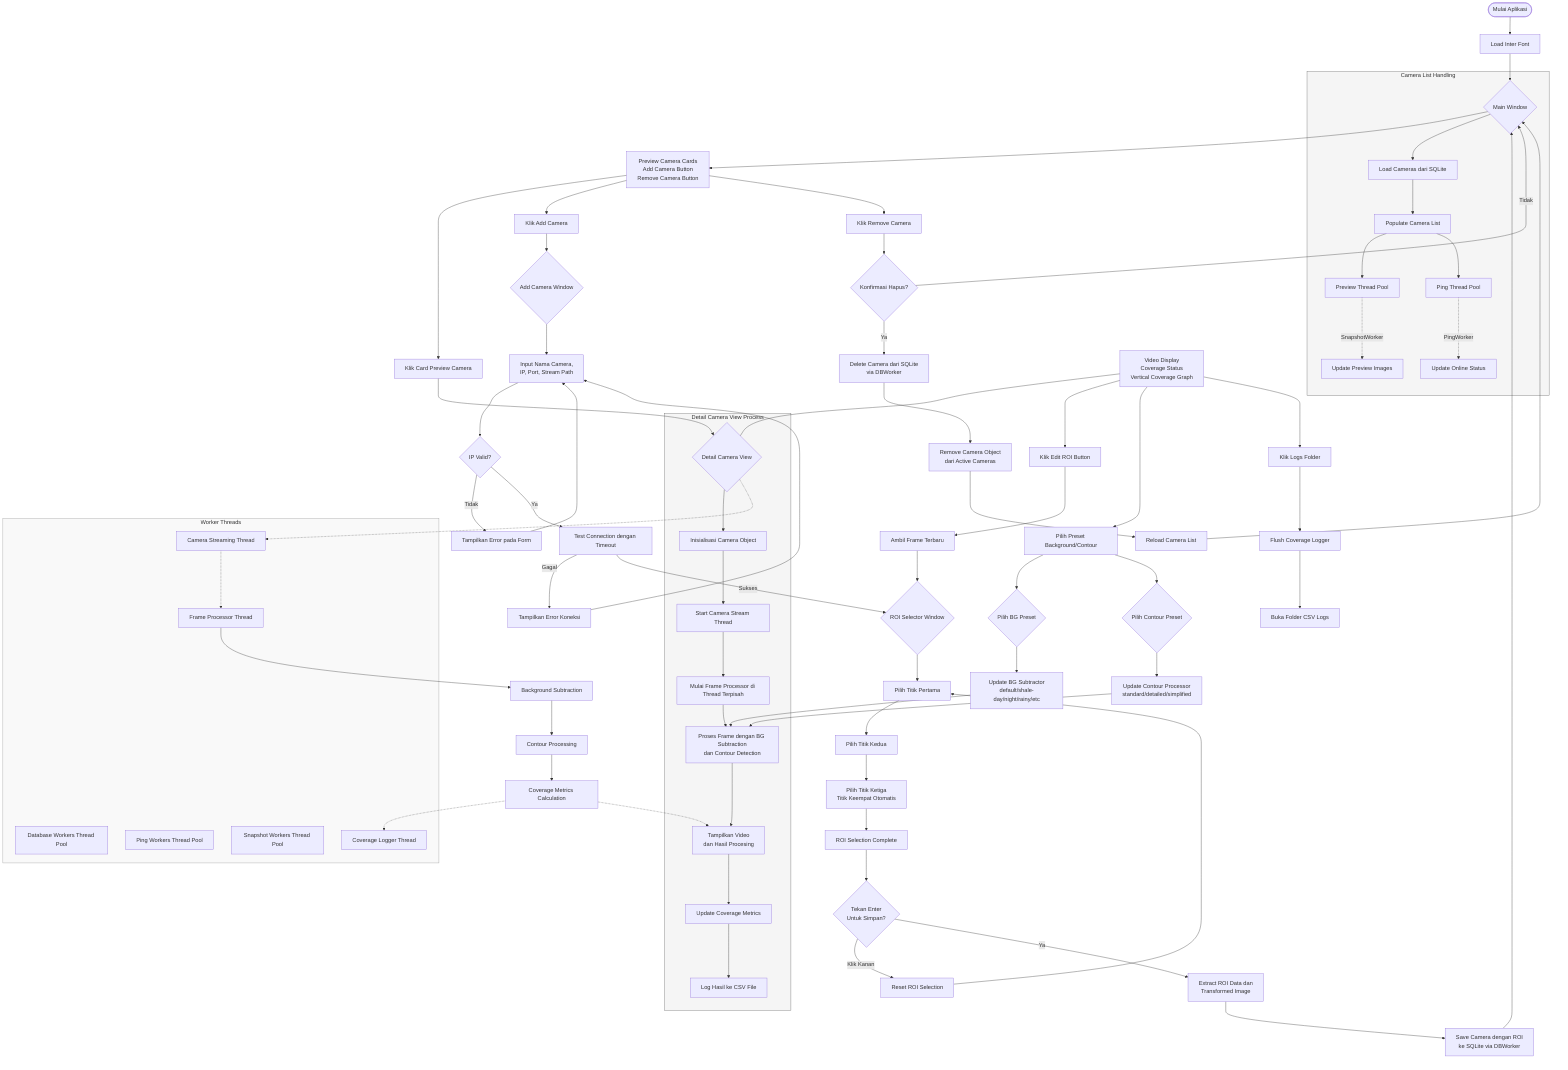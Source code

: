 flowchart TD
    Start([Mulai Aplikasi]) --> LoadFonts[Load Inter Font] --> MainWindow{Main Window}
    
    %% Main Window dan navigasinya
    MainWindow --> MainWindowFeatures[Preview Camera Cards\nAdd Camera Button\nRemove Camera Button]
    MainWindowFeatures --> ClickCard[Klik Card Preview Camera]
    MainWindowFeatures --> ClickAddCamera[Klik Add Camera]
    MainWindowFeatures --> ClickRemoveCamera[Klik Remove Camera]
    
    %% Camera List & Preview System
    subgraph CameraListProcess [Camera List Handling]
        MainWindow --> LoadCameras[Load Cameras dari SQLite]
        LoadCameras --> PopulateCamList[Populate Camera List]
        PopulateCamList --> PreviewPool[Preview Thread Pool]
        PopulateCamList --> PingPool[Ping Thread Pool]
        PreviewPool -. SnapshotWorker .-> CameraPreview[Update Preview Images]
        PingPool -. PingWorker .-> CameraStatus[Update Online Status]
    end
    
    %% Add Camera Flow
    ClickAddCamera --> AddCameraWindow{Add Camera Window}
    AddCameraWindow --> FormInput[Input Nama Camera,\nIP, Port, Stream Path]
    FormInput --> ValidateIP{IP Valid?}
    ValidateIP -- Tidak --> ShowError[Tampilkan Error pada Form]
    ShowError --> FormInput
    ValidateIP -- Ya --> TestConnection[Test Connection dengan Timeout]
    TestConnection -- Gagal --> ShowConnError[Tampilkan Error Koneksi]
    ShowConnError --> FormInput
    TestConnection -- Sukses --> ROISelector{ROI Selector Window}
    
    %% ROI Selector Flow - More Refined Process
    ROISelector --> SelectPoint1[Pilih Titik Pertama]
    SelectPoint1 --> SelectPoint2[Pilih Titik Kedua]
    SelectPoint2 --> SelectPoint3[Pilih Titik Ketiga\nTitik Keempat Otomatis]
    SelectPoint3 --> ROIComplete[ROI Selection Complete]
    ROIComplete --> SaveROI{Tekan Enter\nUntuk Simpan?}
    SaveROI -- Klik Kanan --> ResetROI[Reset ROI Selection]
    ResetROI --> SelectPoint1
    SaveROI -- Ya --> GetROIAndImage[Extract ROI Data dan\nTransformed Image]
    GetROIAndImage --> SaveCamWithROI[Save Camera dengan ROI\nke SQLite via DBWorker]
    SaveCamWithROI --> MainWindow
    
    %% Camera Detail Flow - Updated
    ClickCard --> DetailCamera{Detail Camera View}
    
    subgraph DetailCameraProcess [Detail Camera View Process]
        DetailCamera --> InitCamera[Inisialisasi Camera Object]
        InitCamera --> StartStream[Start Camera Stream Thread]
        StartStream --> InitFrameProcessor[Mulai Frame Processor di Thread Terpisah] 
        InitFrameProcessor --> ProcessFrame[Proses Frame dengan BG Subtraction\ndan Contour Detection]
        ProcessFrame --> DisplayResults[Tampilkan Video\ndan Hasil Procesing]
        DisplayResults --> UpdateCoverage[Update Coverage Metrics]
        UpdateCoverage --> LogCoverageCSV[Log Hasil ke CSV File]
    end
    
    DetailFeatures[Video Display\nCoverage Status\nVertical Coverage Graph] --- DetailCamera
    DetailFeatures --> ClickEdit[Klik Edit ROI Button]
    DetailFeatures --> ChoosePreset[Pilih Preset Background/Contour]
    DetailFeatures --> ViewLogsFolder[Klik Logs Folder]
    
    %% Edit Camera ROI
    ClickEdit --> FetchCurrentFrame[Ambil Frame Terbaru]
    FetchCurrentFrame --> ROISelector
    
    %% Preset Selection - Updated with Specific Presets
    ChoosePreset --> SelectBGPreset{Pilih BG Preset}
    ChoosePreset --> SelectContourPreset{Pilih Contour Preset}
    
    SelectBGPreset --> UpdateBGSubtractor[Update BG Subtractor\ndefault/shale-day/night/rainy/etc]
    SelectContourPreset --> UpdateContourProc[Update Contour Processor\nstandard/detailed/simplified]
    
    UpdateBGSubtractor --> ProcessFrame
    UpdateContourProc --> ProcessFrame
    
    %% Open Logs Folder
    ViewLogsFolder --> FlushLogger[Flush Coverage Logger]
    FlushLogger --> OpenLogDir[Buka Folder CSV Logs]
    
    %% Remove Camera
    ClickRemoveCamera --> ConfirmDelete{Konfirmasi Hapus?}
    ConfirmDelete -- Tidak --> MainWindow
    ConfirmDelete -- Ya --> DeleteCameraDB[Delete Camera dari SQLite\nvia DBWorker]
    DeleteCameraDB --> RemoveCamObj[Remove Camera Object\ndari Active Cameras]
    RemoveCamObj --> ReloadCamList[Reload Camera List]
    ReloadCamList --> MainWindow
    
    %% Background Process System - Updated
    subgraph WorkerThreads [Worker Threads]
        CameraThread[Camera Streaming Thread]
        FrameProcessorThread[Frame Processor Thread]
        DBWorkerPool[Database Workers Thread Pool]
        PingWorkers[Ping Workers Thread Pool] 
        SnapshotWorkers[Snapshot Workers Thread Pool]
        CoverageLoggerThread[Coverage Logger Thread]
    end
    
    DetailCamera -.-> CameraThread
    CameraThread -.-> FrameProcessorThread
    FrameProcessorThread --> BGSubtractor[Background Subtraction]
    BGSubtractor --> ContourProcessor[Contour Processing]
    ContourProcessor --> MetricsCalculation[Coverage Metrics Calculation]
    MetricsCalculation -.-> CoverageLoggerThread
    MetricsCalculation -.-> DisplayResults

style WorkerThreads fill:#f9f9f9,stroke:#999,stroke-width:1px
style DetailCameraProcess fill:#f5f5f5,stroke:#666,stroke-width:1px
style CameraListProcess fill:#f5f5f5,stroke:#666,stroke-width:1px